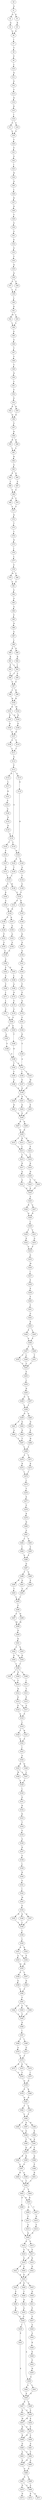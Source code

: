 strict digraph  {
	S0 -> S1 [ label = A ];
	S1 -> S2 [ label = Q ];
	S1 -> S3 [ label = E ];
	S2 -> S4 [ label = Q ];
	S3 -> S5 [ label = K ];
	S4 -> S6 [ label = G ];
	S5 -> S6 [ label = G ];
	S6 -> S7 [ label = I ];
	S7 -> S8 [ label = V ];
	S8 -> S9 [ label = F ];
	S9 -> S10 [ label = L ];
	S10 -> S11 [ label = D ];
	S11 -> S12 [ label = E ];
	S12 -> S13 [ label = V ];
	S13 -> S14 [ label = D ];
	S14 -> S15 [ label = K ];
	S15 -> S16 [ label = I ];
	S16 -> S17 [ label = G ];
	S16 -> S18 [ label = S ];
	S17 -> S19 [ label = S ];
	S18 -> S19 [ label = S ];
	S19 -> S20 [ label = V ];
	S20 -> S21 [ label = P ];
	S21 -> S22 [ label = G ];
	S22 -> S23 [ label = I ];
	S23 -> S24 [ label = H ];
	S24 -> S25 [ label = Q ];
	S25 -> S26 [ label = L ];
	S26 -> S27 [ label = R ];
	S27 -> S28 [ label = D ];
	S28 -> S29 [ label = V ];
	S29 -> S30 [ label = G ];
	S30 -> S31 [ label = G ];
	S31 -> S32 [ label = E ];
	S32 -> S33 [ label = G ];
	S33 -> S34 [ label = V ];
	S34 -> S35 [ label = Q ];
	S35 -> S36 [ label = Q ];
	S36 -> S37 [ label = A ];
	S36 -> S38 [ label = G ];
	S37 -> S39 [ label = L ];
	S38 -> S39 [ label = L ];
	S39 -> S40 [ label = L ];
	S40 -> S41 [ label = K ];
	S41 -> S42 [ label = M ];
	S41 -> S43 [ label = L ];
	S42 -> S44 [ label = L ];
	S43 -> S44 [ label = L ];
	S44 -> S45 [ label = E ];
	S45 -> S46 [ label = G ];
	S46 -> S47 [ label = T ];
	S47 -> S48 [ label = V ];
	S48 -> S49 [ label = V ];
	S49 -> S50 [ label = N ];
	S50 -> S51 [ label = V ];
	S51 -> S52 [ label = P ];
	S52 -> S53 [ label = E ];
	S53 -> S54 [ label = K ];
	S53 -> S55 [ label = R ];
	S54 -> S56 [ label = N ];
	S55 -> S56 [ label = N ];
	S56 -> S57 [ label = S ];
	S57 -> S58 [ label = R ];
	S58 -> S59 [ label = R ];
	S58 -> S60 [ label = K ];
	S59 -> S61 [ label = L ];
	S60 -> S61 [ label = L ];
	S61 -> S62 [ label = R ];
	S62 -> S63 [ label = G ];
	S63 -> S64 [ label = E ];
	S63 -> S65 [ label = D ];
	S64 -> S66 [ label = T ];
	S65 -> S67 [ label = S ];
	S66 -> S68 [ label = V ];
	S67 -> S68 [ label = V ];
	S68 -> S69 [ label = Q ];
	S68 -> S70 [ label = V ];
	S69 -> S71 [ label = V ];
	S70 -> S71 [ label = V ];
	S71 -> S72 [ label = D ];
	S72 -> S73 [ label = T ];
	S73 -> S74 [ label = T ];
	S74 -> S75 [ label = N ];
	S75 -> S76 [ label = I ];
	S76 -> S77 [ label = L ];
	S77 -> S78 [ label = F ];
	S78 -> S79 [ label = M ];
	S78 -> S80 [ label = V ];
	S79 -> S81 [ label = A ];
	S80 -> S81 [ label = A ];
	S81 -> S82 [ label = S ];
	S82 -> S83 [ label = G ];
	S83 -> S84 [ label = A ];
	S84 -> S85 [ label = F ];
	S85 -> S86 [ label = N ];
	S86 -> S87 [ label = G ];
	S87 -> S88 [ label = L ];
	S88 -> S89 [ label = E ];
	S88 -> S90 [ label = D ];
	S89 -> S91 [ label = K ];
	S90 -> S92 [ label = R ];
	S91 -> S93 [ label = I ];
	S91 -> S94 [ label = F ];
	S92 -> S93 [ label = I ];
	S93 -> S95 [ label = V ];
	S93 -> S96 [ label = I ];
	S94 -> S96 [ label = I ];
	S95 -> S97 [ label = S ];
	S96 -> S97 [ label = S ];
	S97 -> S98 [ label = L ];
	S97 -> S99 [ label = R ];
	S98 -> S100 [ label = R ];
	S99 -> S100 [ label = R ];
	S100 -> S101 [ label = K ];
	S100 -> S102 [ label = M ];
	S101 -> S103 [ label = D ];
	S101 -> S104 [ label = N ];
	S102 -> S104 [ label = N ];
	S103 -> S105 [ label = Q ];
	S104 -> S106 [ label = E ];
	S105 -> S107 [ label = K ];
	S106 -> S107 [ label = K ];
	S107 -> S108 [ label = S ];
	S107 -> S110 [ label = Y ];
	S108 -> S111 [ label = L ];
	S110 -> S111 [ label = L ];
	S111 -> S112 [ label = G ];
	S112 -> S113 [ label = F ];
	S113 -> S114 [ label = N ];
	S113 -> S115 [ label = S ];
	S113 -> S116 [ label = G ];
	S114 -> S117 [ label = L ];
	S115 -> S118 [ label = Q ];
	S116 -> S119 [ label = V ];
	S116 -> S120 [ label = T ];
	S117 -> S121 [ label = R ];
	S118 -> S122 [ label = H ];
	S119 -> S122 [ label = H ];
	S120 -> S123 [ label = P ];
	S121 -> S124 [ label = S ];
	S122 -> S125 [ label = A ];
	S122 -> S126 [ label = T ];
	S123 -> S127 [ label = S ];
	S124 -> S128 [ label = G ];
	S125 -> S129 [ label = T ];
	S126 -> S130 [ label = Q ];
	S127 -> S131 [ label = N ];
	S128 -> S132 [ label = D ];
	S129 -> S133 [ label = L ];
	S130 -> S134 [ label = T ];
	S131 -> S133 [ label = L ];
	S132 -> S135 [ label = D ];
	S133 -> S136 [ label = M ];
	S133 -> S137 [ label = G ];
	S134 -> S138 [ label = S ];
	S135 -> S116 [ label = G ];
	S136 -> S139 [ label = S ];
	S137 -> S140 [ label = K ];
	S138 -> S139 [ label = S ];
	S139 -> S141 [ label = P ];
	S139 -> S142 [ label = R ];
	S140 -> S143 [ label = G ];
	S141 -> S144 [ label = R ];
	S142 -> S145 [ label = P ];
	S143 -> S144 [ label = R ];
	S144 -> S146 [ label = P ];
	S144 -> S147 [ label = R ];
	S145 -> S148 [ label = K ];
	S146 -> S149 [ label = P ];
	S147 -> S150 [ label = A ];
	S148 -> S151 [ label = V ];
	S149 -> S152 [ label = P ];
	S150 -> S153 [ label = A ];
	S151 -> S154 [ label = K ];
	S152 -> S155 [ label = S ];
	S153 -> S156 [ label = A ];
	S154 -> S157 [ label = Q ];
	S155 -> S158 [ label = A ];
	S156 -> S158 [ label = A ];
	S157 -> S159 [ label = Q ];
	S158 -> S160 [ label = A ];
	S159 -> S161 [ label = M ];
	S160 -> S162 [ label = S ];
	S160 -> S163 [ label = D ];
	S161 -> S164 [ label = M ];
	S162 -> S165 [ label = A ];
	S163 -> S166 [ label = L ];
	S164 -> S167 [ label = G ];
	S165 -> S168 [ label = V ];
	S166 -> S169 [ label = A ];
	S167 -> S170 [ label = F ];
	S168 -> S171 [ label = L ];
	S169 -> S172 [ label = N ];
	S170 -> S173 [ label = E ];
	S171 -> S174 [ label = L ];
	S172 -> S175 [ label = S ];
	S173 -> S176 [ label = Q ];
	S174 -> S177 [ label = G ];
	S175 -> S178 [ label = S ];
	S176 -> S179 [ label = N ];
	S177 -> S180 [ label = G ];
	S178 -> S180 [ label = G ];
	S179 -> S181 [ label = P ];
	S180 -> S182 [ label = V ];
	S180 -> S183 [ label = E ];
	S181 -> S184 [ label = L ];
	S182 -> S185 [ label = A ];
	S183 -> S186 [ label = T ];
	S184 -> S187 [ label = K ];
	S185 -> S188 [ label = S ];
	S186 -> S189 [ label = D ];
	S187 -> S190 [ label = S ];
	S188 -> S189 [ label = D ];
	S189 -> S191 [ label = A ];
	S189 -> S192 [ label = T ];
	S190 -> S191 [ label = A ];
	S191 -> S193 [ label = L ];
	S191 -> S194 [ label = I ];
	S192 -> S195 [ label = V ];
	S193 -> S196 [ label = W ];
	S194 -> S197 [ label = E ];
	S195 -> S198 [ label = A ];
	S196 -> S199 [ label = E ];
	S197 -> S199 [ label = E ];
	S198 -> S199 [ label = E ];
	S199 -> S200 [ label = Q ];
	S199 -> S201 [ label = N ];
	S199 -> S202 [ label = I ];
	S200 -> S203 [ label = H ];
	S201 -> S204 [ label = K ];
	S202 -> S205 [ label = E ];
	S203 -> S206 [ label = E ];
	S204 -> S206 [ label = E ];
	S205 -> S206 [ label = E ];
	S206 -> S207 [ label = R ];
	S206 -> S208 [ label = K ];
	S207 -> S209 [ label = D ];
	S208 -> S209 [ label = D ];
	S209 -> S210 [ label = L ];
	S209 -> S211 [ label = E ];
	S209 -> S212 [ label = R ];
	S210 -> S213 [ label = L ];
	S211 -> S214 [ label = F ];
	S212 -> S213 [ label = L ];
	S213 -> S215 [ label = V ];
	S213 -> S216 [ label = L ];
	S214 -> S216 [ label = L ];
	S215 -> S217 [ label = R ];
	S216 -> S218 [ label = K ];
	S217 -> S219 [ label = Q ];
	S218 -> S220 [ label = H ];
	S219 -> S221 [ label = A ];
	S220 -> S222 [ label = T ];
	S220 -> S223 [ label = V ];
	S221 -> S224 [ label = E ];
	S222 -> S224 [ label = E ];
	S223 -> S224 [ label = E ];
	S224 -> S225 [ label = A ];
	S225 -> S226 [ label = R ];
	S225 -> S227 [ label = S ];
	S226 -> S228 [ label = D ];
	S227 -> S228 [ label = D ];
	S228 -> S229 [ label = L ];
	S229 -> S230 [ label = I ];
	S229 -> S231 [ label = V ];
	S230 -> S232 [ label = E ];
	S231 -> S233 [ label = G ];
	S232 -> S234 [ label = F ];
	S233 -> S234 [ label = F ];
	S234 -> S235 [ label = G ];
	S235 -> S236 [ label = M ];
	S236 -> S237 [ label = I ];
	S237 -> S238 [ label = P ];
	S238 -> S239 [ label = E ];
	S239 -> S240 [ label = F ];
	S240 -> S241 [ label = V ];
	S241 -> S242 [ label = G ];
	S242 -> S243 [ label = R ];
	S243 -> S244 [ label = F ];
	S243 -> S245 [ label = L ];
	S244 -> S246 [ label = P ];
	S245 -> S246 [ label = P ];
	S246 -> S247 [ label = V ];
	S246 -> S248 [ label = I ];
	S247 -> S249 [ label = L ];
	S247 -> S250 [ label = V ];
	S248 -> S251 [ label = T ];
	S249 -> S252 [ label = V ];
	S250 -> S252 [ label = V ];
	S251 -> S252 [ label = V ];
	S252 -> S253 [ label = P ];
	S253 -> S254 [ label = L ];
	S254 -> S255 [ label = H ];
	S255 -> S256 [ label = G ];
	S255 -> S257 [ label = S ];
	S256 -> S258 [ label = L ];
	S257 -> S258 [ label = L ];
	S258 -> S259 [ label = D ];
	S258 -> S260 [ label = S ];
	S259 -> S261 [ label = T ];
	S259 -> S262 [ label = E ];
	S260 -> S263 [ label = N ];
	S261 -> S264 [ label = A ];
	S262 -> S265 [ label = D ];
	S263 -> S266 [ label = E ];
	S264 -> S267 [ label = T ];
	S265 -> S267 [ label = T ];
	S266 -> S268 [ label = H ];
	S267 -> S269 [ label = L ];
	S268 -> S269 [ label = L ];
	S269 -> S270 [ label = V ];
	S269 -> S271 [ label = T ];
	S270 -> S272 [ label = R ];
	S271 -> S273 [ label = K ];
	S272 -> S274 [ label = I ];
	S273 -> S274 [ label = I ];
	S274 -> S275 [ label = L ];
	S275 -> S276 [ label = T ];
	S276 -> S277 [ label = E ];
	S277 -> S278 [ label = P ];
	S278 -> S279 [ label = R ];
	S279 -> S280 [ label = N ];
	S280 -> S281 [ label = A ];
	S281 -> S282 [ label = L ];
	S281 -> S283 [ label = V ];
	S282 -> S284 [ label = I ];
	S283 -> S285 [ label = V ];
	S284 -> S286 [ label = P ];
	S285 -> S286 [ label = P ];
	S286 -> S287 [ label = Q ];
	S287 -> S288 [ label = Y ];
	S287 -> S289 [ label = F ];
	S288 -> S290 [ label = R ];
	S288 -> S291 [ label = Q ];
	S289 -> S292 [ label = E ];
	S290 -> S293 [ label = T ];
	S291 -> S294 [ label = A ];
	S292 -> S294 [ label = A ];
	S293 -> S295 [ label = L ];
	S294 -> S295 [ label = L ];
	S295 -> S296 [ label = F ];
	S296 -> S297 [ label = S ];
	S296 -> S298 [ label = N ];
	S297 -> S299 [ label = M ];
	S298 -> S299 [ label = M ];
	S299 -> S300 [ label = D ];
	S300 -> S301 [ label = K ];
	S301 -> S302 [ label = C ];
	S301 -> S303 [ label = S ];
	S302 -> S304 [ label = D ];
	S302 -> S305 [ label = E ];
	S303 -> S304 [ label = D ];
	S304 -> S306 [ label = L ];
	S305 -> S306 [ label = L ];
	S306 -> S307 [ label = F ];
	S306 -> S308 [ label = A ];
	S306 -> S309 [ label = N ];
	S307 -> S310 [ label = V ];
	S308 -> S311 [ label = I ];
	S309 -> S310 [ label = V ];
	S310 -> S312 [ label = N ];
	S311 -> S313 [ label = T ];
	S312 -> S314 [ label = E ];
	S313 -> S315 [ label = P ];
	S314 -> S316 [ label = E ];
	S314 -> S317 [ label = A ];
	S315 -> S317 [ label = A ];
	S316 -> S318 [ label = A ];
	S317 -> S318 [ label = A ];
	S318 -> S319 [ label = L ];
	S319 -> S320 [ label = T ];
	S319 -> S321 [ label = R ];
	S320 -> S322 [ label = A ];
	S321 -> S322 [ label = A ];
	S322 -> S323 [ label = I ];
	S323 -> S324 [ label = A ];
	S324 -> S325 [ label = R ];
	S324 -> S326 [ label = D ];
	S325 -> S327 [ label = L ];
	S325 -> S328 [ label = M ];
	S326 -> S327 [ label = L ];
	S327 -> S329 [ label = A ];
	S328 -> S329 [ label = A ];
	S329 -> S330 [ label = L ];
	S330 -> S331 [ label = E ];
	S331 -> S332 [ label = R ];
	S332 -> S333 [ label = K ];
	S333 -> S334 [ label = T ];
	S334 -> S335 [ label = G ];
	S335 -> S336 [ label = A ];
	S336 -> S337 [ label = R ];
	S337 -> S338 [ label = G ];
	S338 -> S339 [ label = L ];
	S339 -> S340 [ label = R ];
	S340 -> S341 [ label = S ];
	S341 -> S342 [ label = I ];
	S342 -> S343 [ label = M ];
	S343 -> S344 [ label = E ];
	S344 -> S345 [ label = N ];
	S344 -> S346 [ label = Q ];
	S344 -> S347 [ label = K ];
	S345 -> S348 [ label = L ];
	S346 -> S348 [ label = L ];
	S347 -> S348 [ label = L ];
	S348 -> S349 [ label = L ];
	S349 -> S350 [ label = L ];
	S350 -> S351 [ label = D ];
	S350 -> S352 [ label = E ];
	S351 -> S353 [ label = A ];
	S351 -> S354 [ label = P ];
	S352 -> S354 [ label = P ];
	S353 -> S355 [ label = M ];
	S354 -> S355 [ label = M ];
	S355 -> S356 [ label = F ];
	S355 -> S357 [ label = Y ];
	S356 -> S358 [ label = E ];
	S357 -> S359 [ label = D ];
	S358 -> S360 [ label = V ];
	S359 -> S360 [ label = V ];
	S360 -> S361 [ label = P ];
	S361 -> S362 [ label = S ];
	S361 -> S363 [ label = G ];
	S361 -> S364 [ label = H ];
	S362 -> S365 [ label = S ];
	S363 -> S365 [ label = S ];
	S364 -> S365 [ label = S ];
	S365 -> S366 [ label = D ];
	S366 -> S367 [ label = I ];
	S367 -> S368 [ label = V ];
	S367 -> S369 [ label = I ];
	S368 -> S370 [ label = A ];
	S369 -> S371 [ label = G ];
	S370 -> S372 [ label = V ];
	S371 -> S372 [ label = V ];
	S372 -> S373 [ label = R ];
	S372 -> S374 [ label = C ];
	S372 -> S375 [ label = E ];
	S373 -> S376 [ label = V ];
	S374 -> S377 [ label = I ];
	S375 -> S376 [ label = V ];
	S376 -> S378 [ label = D ];
	S377 -> S378 [ label = D ];
	S378 -> S379 [ label = E ];
	S378 -> S380 [ label = K ];
	S379 -> S381 [ label = D ];
	S380 -> S381 [ label = D ];
	S381 -> S382 [ label = V ];
	S381 -> S383 [ label = A ];
	S382 -> S384 [ label = V ];
	S383 -> S384 [ label = V ];
	S384 -> S385 [ label = L ];
	S384 -> S386 [ label = K ];
	S384 -> S387 [ label = Q ];
	S385 -> S388 [ label = G ];
	S386 -> S389 [ label = E ];
	S387 -> S388 [ label = G ];
	S388 -> S390 [ label = V ];
	S388 -> S391 [ label = K ];
	S389 -> S391 [ label = K ];
	S390 -> S392 [ label = K ];
	S391 -> S392 [ label = K ];
	S391 -> S393 [ label = S ];
	S392 -> S394 [ label = E ];
	S392 -> S395 [ label = K ];
	S393 -> S396 [ label = Q ];
	S394 -> S397 [ label = A ];
	S395 -> S397 [ label = A ];
	S396 -> S398 [ label = P ];
	S397 -> S399 [ label = A ];
	S397 -> S400 [ label = H ];
	S398 -> S401 [ label = R ];
	S399 -> S402 [ label = Y ];
	S400 -> S402 [ label = Y ];
	S401 -> S402 [ label = Y ];
	S402 -> S403 [ label = I ];
	S402 -> S404 [ label = V ];
	S403 -> S405 [ label = R ];
	S403 -> S406 [ label = F ];
	S404 -> S405 [ label = R ];
	S405 -> S407 [ label = T ];
	S405 -> S408 [ label = A ];
	S406 -> S409 [ label = K ];
	S407 -> S410 [ label = N ];
	S408 -> S411 [ label = P ];
	S409 -> S412 [ label = E ];
	S409 -> S413 [ label = P ];
	S410 -> S414 [ label = S ];
	S411 -> S415 [ label = A ];
	S412 -> S416 [ label = G ];
	S412 -> S417 [ label = S ];
	S413 -> S417 [ label = S ];
	S414 -> S409 [ label = K ];
	S415 -> S409 [ label = K ];
	S416 -> S418 [ label = S ];
	S417 -> S419 [ label = D ];
	S417 -> S418 [ label = S ];
	S418 -> S420 [ label = A ];
	S418 -> S421 [ label = E ];
	S419 -> S422 [ label = D ];
	S420 -> S423 [ label = E ];
	S421 -> S423 [ label = E ];
	S422 -> S423 [ label = E ];
	S423 -> S424 [ label = K ];
	S423 -> S425 [ label = V ];
	S423 -> S426 [ label = E ];
	S424 -> S427 [ label = F ];
	S425 -> S428 [ label = Q ];
	S426 -> S429 [ label = Y ];
	S427 -> S430 [ label = Q ];
	S428 -> S431 [ label = P ];
	S429 -> S432 [ label = D ];
	S430 -> S433 [ label = R ];
	S431 -> S434 [ label = P ];
	S432 -> S435 [ label = S ];
	S433 -> S436 [ label = G ];
	S434 -> S437 [ label = G ];
	S435 -> S436 [ label = G ];
	S436 -> S438 [ label = A ];
	S436 -> S439 [ label = I ];
	S437 -> S440 [ label = A ];
	S438 -> S441 [ label = L ];
	S438 -> S442 [ label = A ];
	S439 -> S443 [ label = E ];
	S440 -> S444 [ label = A ];
	S441 -> S445 [ label = E ];
	S442 -> S445 [ label = E ];
	S443 -> S445 [ label = E ];
	S444 -> S446 [ label = K ];
	S445 -> S447 [ label = E ];
	S445 -> S448 [ label = S ];
	S446 -> S449 [ label = E ];
	S447 -> S450 [ label = S ];
	S447 -> S451 [ label = N ];
	S448 -> S450 [ label = S ];
	S449 -> S452 [ label = P ];
	S450 -> S453 [ label = W ];
	S450 -> S454 [ label = E ];
	S451 -> S453 [ label = W ];
	S452 -> S455 [ label = H ];
	S453 -> S456 [ label = H ];
	S453 -> S457 [ label = P ];
	S454 -> S457 [ label = P ];
	S455 -> S438 [ label = A ];
	S456 -> S458 [ label = R ];
	S457 -> S459 [ label = V ];
	S457 -> S458 [ label = R ];
	S458 -> S460 [ label = Q ];
	S459 -> S461 [ label = A ];
	S460 -> S462 [ label = V ];
	S460 -> S463 [ label = A ];
	S461 -> S462 [ label = V ];
	S462 -> S464 [ label = D ];
	S462 -> S465 [ label = A ];
	S463 -> S464 [ label = D ];
	S464 -> S466 [ label = A ];
	S465 -> S466 [ label = A ];
	S466 -> S467 [ label = A ];
	S466 -> S468 [ label = L ];
	S467 -> S469 [ label = S ];
	S467 -> S470 [ label = N ];
	S468 -> S469 [ label = S ];
	S469 -> S471 [ label = S ];
	S469 -> S472 [ label = E ];
	S470 -> S473 [ label = N ];
}

